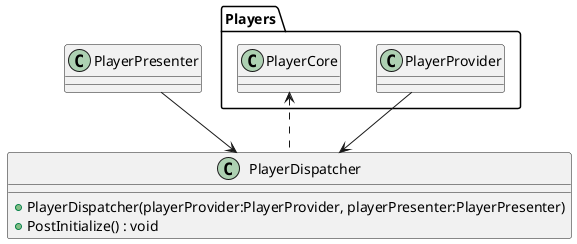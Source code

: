 @startuml
class PlayerDispatcher {
    + PlayerDispatcher(playerProvider:PlayerProvider, playerPresenter:PlayerPresenter)
    + PostInitialize() : void
}
Players.PlayerProvider --> PlayerDispatcher
PlayerPresenter --> PlayerDispatcher
Players.PlayerCore <.. PlayerDispatcher
@enduml
